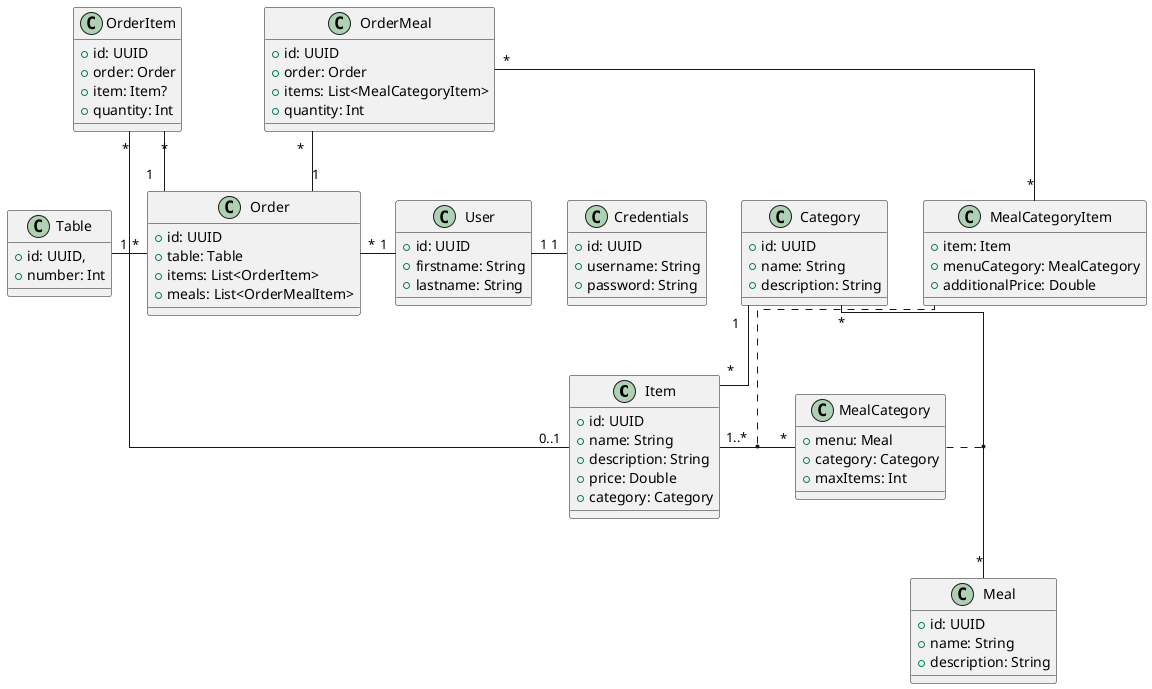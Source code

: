@startuml
'https://plantuml.com/class-diagram

skinparam linetype ortho

' Classes
' =======

class Item {
    + id: UUID
    + name: String
    + description: String
    + price: Double
    + category: Category
}

class Category {
    + id: UUID
    + name: String
    + description: String
}

class Meal {
    + id: UUID
    + name: String
    + description: String
}

class MealCategory {
    + menu: Meal
    + category: Category
    + maxItems: Int
}

class MealCategoryItem {
    + item: Item
    + menuCategory: MealCategory
    + additionalPrice: Double
}

class Order {
    + id: UUID
    + table: Table
    + items: List<OrderItem>
    + meals: List<OrderMealItem>
}

class OrderItem {
    + id: UUID
    + order: Order
    + item: Item?
    + quantity: Int
}

class OrderMeal {
    + id: UUID
    + order: Order
    + items: List<MealCategoryItem>
    + quantity: Int
}

class User {
    + id: UUID
    + firstname: String
    + lastname: String
}

class Credentials {
    + id: UUID
    + username: String
    + password: String
}

class Table {
    + id: UUID,
    + number: Int
}

' Relations
' =========


Category "1" - "*" Item

Category "*" -- "*" Meal

MealCategory ... (Category, Meal)

Item "1..*" - "*" MealCategory

MealCategoryItem ... (Item, MealCategory)

OrderItem "*" --- "0..1" Item

Order "*" - "1" User

OrderItem "*" - "1" Order

OrderMeal "*" -- "1" Order

OrderMeal "*" -- "*" MealCategoryItem

Table "1" - "*" Order

User "1" - "1" Credentials

@enduml